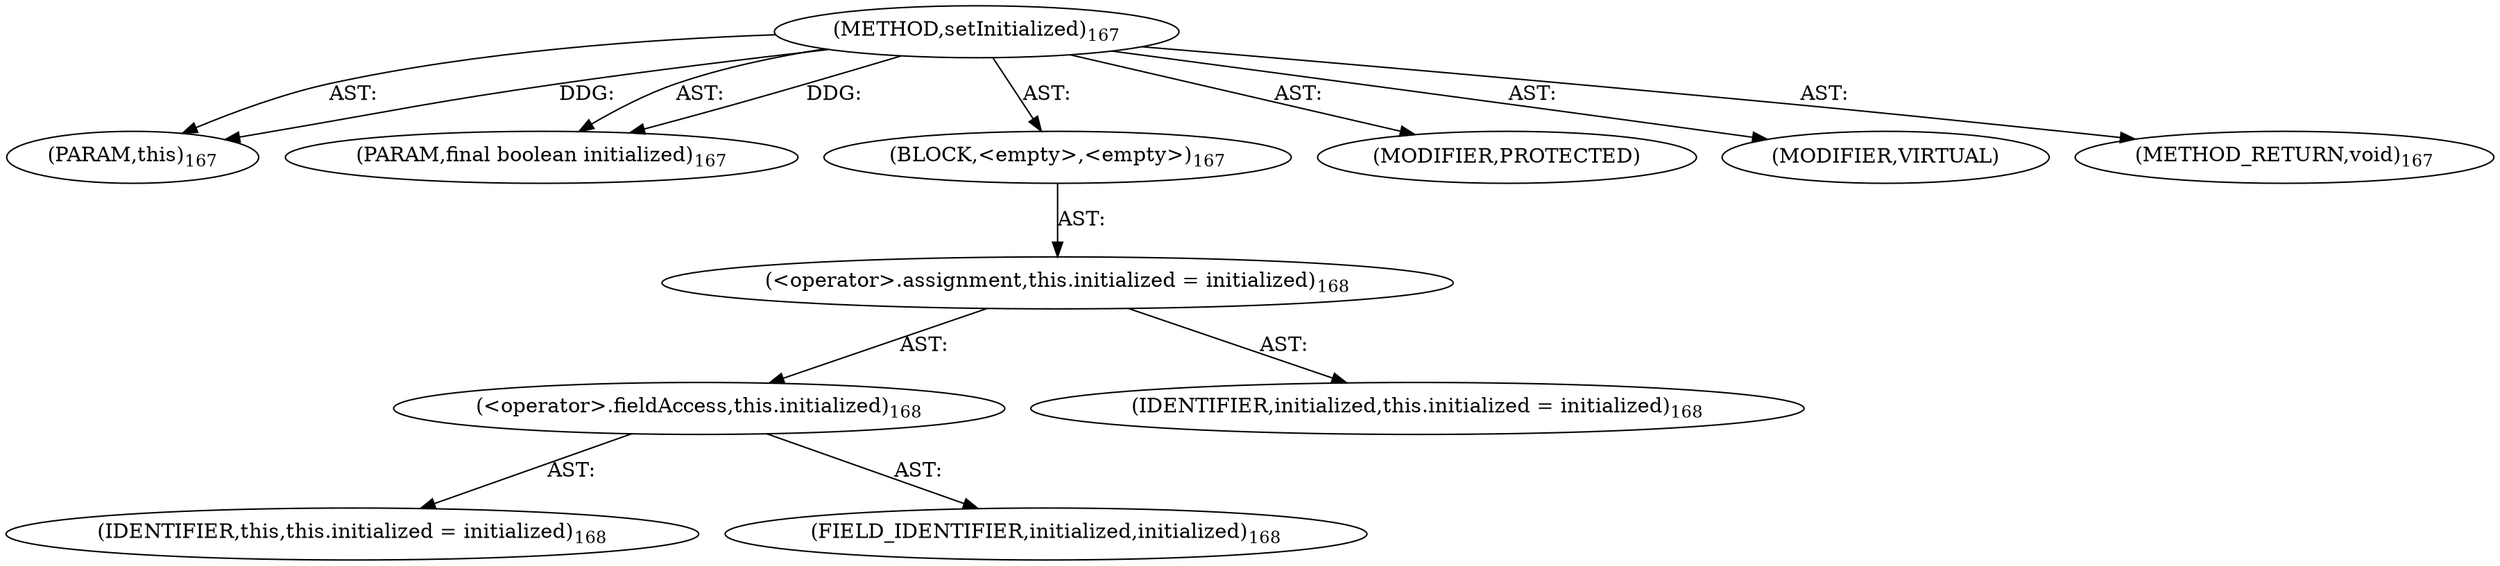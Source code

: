 digraph "setInitialized" {  
"111669149700" [label = <(METHOD,setInitialized)<SUB>167</SUB>> ]
"115964116994" [label = <(PARAM,this)<SUB>167</SUB>> ]
"115964117003" [label = <(PARAM,final boolean initialized)<SUB>167</SUB>> ]
"25769803792" [label = <(BLOCK,&lt;empty&gt;,&lt;empty&gt;)<SUB>167</SUB>> ]
"30064771113" [label = <(&lt;operator&gt;.assignment,this.initialized = initialized)<SUB>168</SUB>> ]
"30064771114" [label = <(&lt;operator&gt;.fieldAccess,this.initialized)<SUB>168</SUB>> ]
"68719476738" [label = <(IDENTIFIER,this,this.initialized = initialized)<SUB>168</SUB>> ]
"55834574852" [label = <(FIELD_IDENTIFIER,initialized,initialized)<SUB>168</SUB>> ]
"68719476777" [label = <(IDENTIFIER,initialized,this.initialized = initialized)<SUB>168</SUB>> ]
"133143986188" [label = <(MODIFIER,PROTECTED)> ]
"133143986189" [label = <(MODIFIER,VIRTUAL)> ]
"128849018884" [label = <(METHOD_RETURN,void)<SUB>167</SUB>> ]
  "111669149700" -> "115964116994"  [ label = "AST: "] 
  "111669149700" -> "115964117003"  [ label = "AST: "] 
  "111669149700" -> "25769803792"  [ label = "AST: "] 
  "111669149700" -> "133143986188"  [ label = "AST: "] 
  "111669149700" -> "133143986189"  [ label = "AST: "] 
  "111669149700" -> "128849018884"  [ label = "AST: "] 
  "25769803792" -> "30064771113"  [ label = "AST: "] 
  "30064771113" -> "30064771114"  [ label = "AST: "] 
  "30064771113" -> "68719476777"  [ label = "AST: "] 
  "30064771114" -> "68719476738"  [ label = "AST: "] 
  "30064771114" -> "55834574852"  [ label = "AST: "] 
  "111669149700" -> "115964116994"  [ label = "DDG: "] 
  "111669149700" -> "115964117003"  [ label = "DDG: "] 
}
